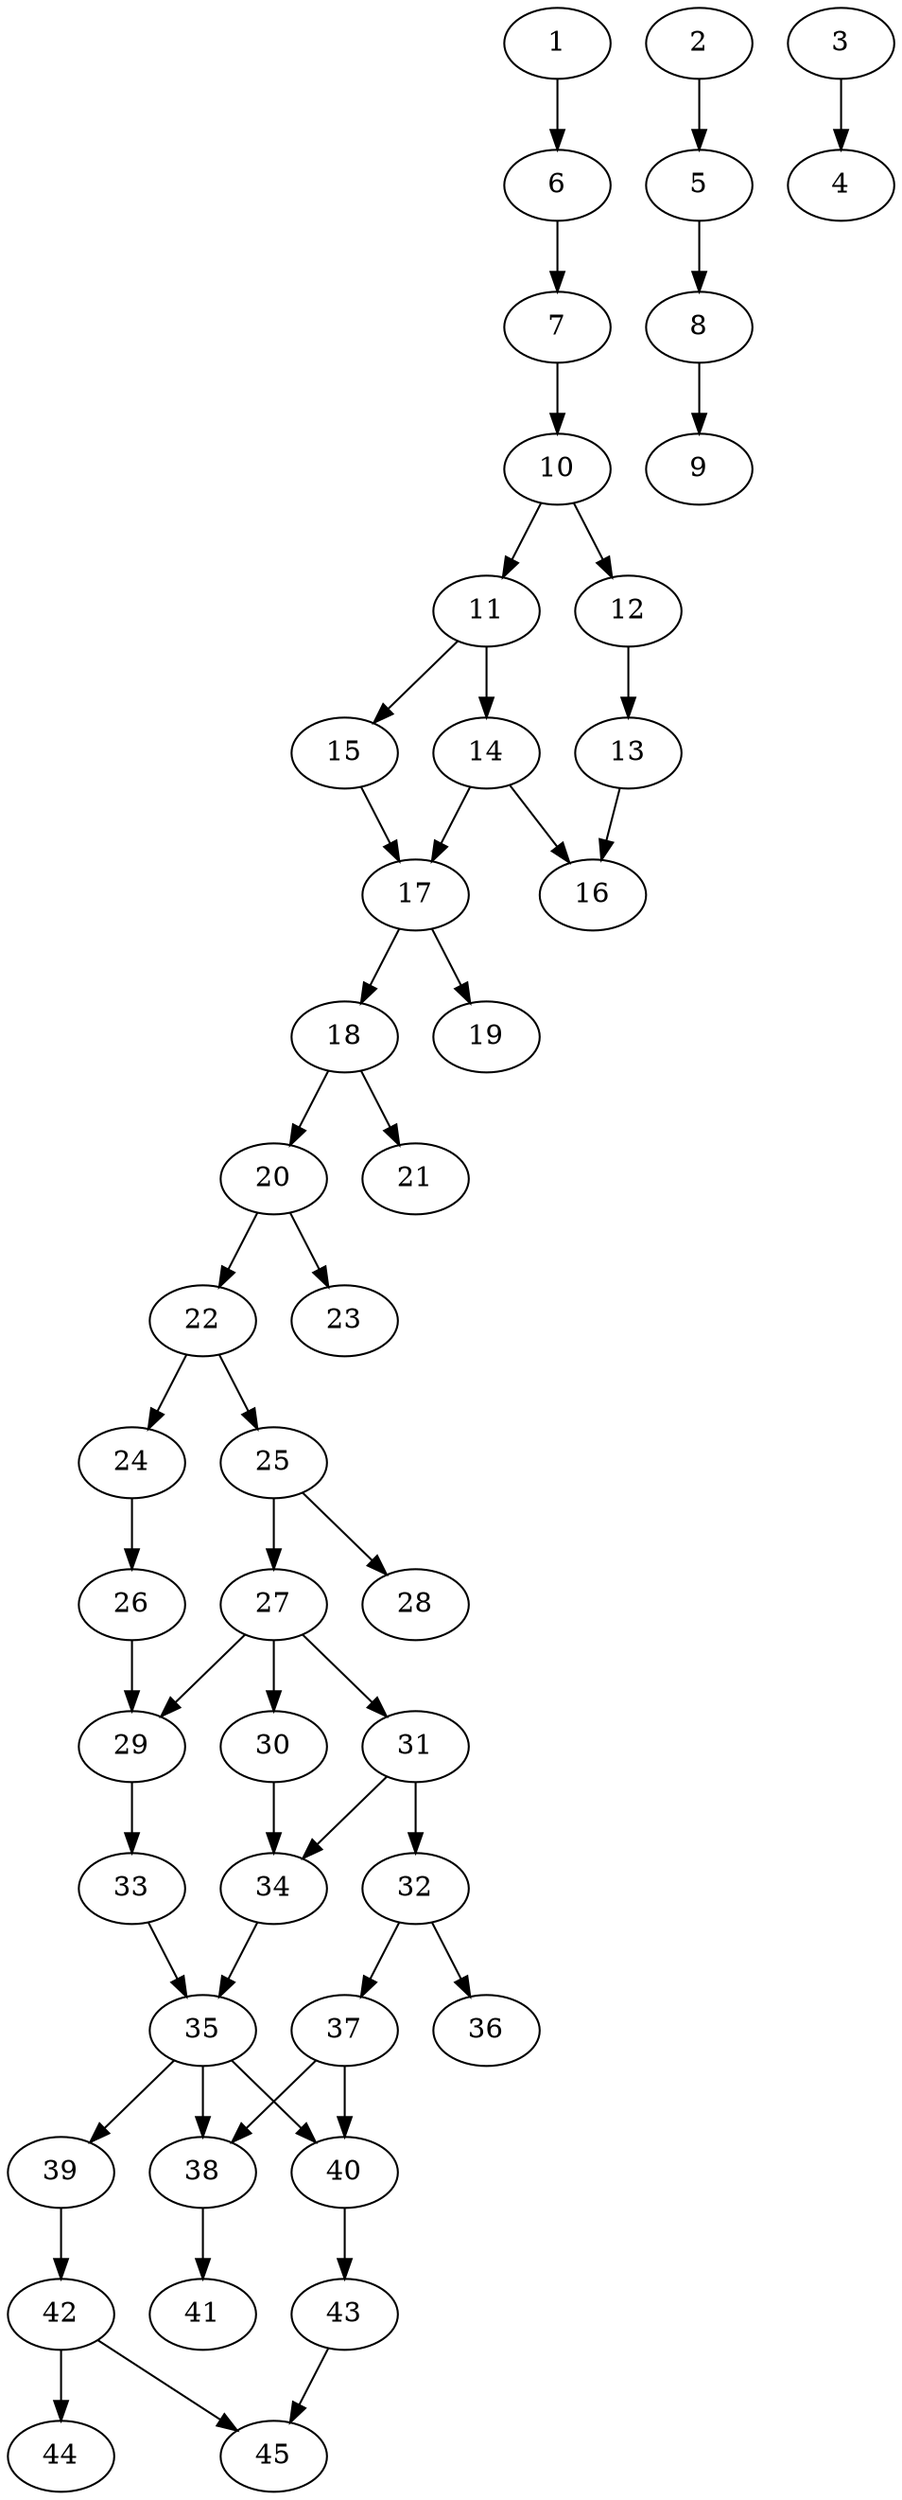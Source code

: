 // DAG automatically generated by daggen at Thu Oct  3 14:07:23 2019
// ./daggen --dot -n 45 --ccr 0.5 --fat 0.3 --regular 0.7 --density 0.5 --mindata 5242880 --maxdata 52428800 
digraph G {
  1 [size="27594752", alpha="0.10", expect_size="13797376"] 
  1 -> 6 [size ="13797376"]
  2 [size="24565760", alpha="0.15", expect_size="12282880"] 
  2 -> 5 [size ="12282880"]
  3 [size="27293696", alpha="0.02", expect_size="13646848"] 
  3 -> 4 [size ="13646848"]
  4 [size="72370176", alpha="0.01", expect_size="36185088"] 
  5 [size="43513856", alpha="0.11", expect_size="21756928"] 
  5 -> 8 [size ="21756928"]
  6 [size="80373760", alpha="0.14", expect_size="40186880"] 
  6 -> 7 [size ="40186880"]
  7 [size="35588096", alpha="0.18", expect_size="17794048"] 
  7 -> 10 [size ="17794048"]
  8 [size="69842944", alpha="0.02", expect_size="34921472"] 
  8 -> 9 [size ="34921472"]
  9 [size="69613568", alpha="0.20", expect_size="34806784"] 
  10 [size="61263872", alpha="0.13", expect_size="30631936"] 
  10 -> 11 [size ="30631936"]
  10 -> 12 [size ="30631936"]
  11 [size="22257664", alpha="0.02", expect_size="11128832"] 
  11 -> 14 [size ="11128832"]
  11 -> 15 [size ="11128832"]
  12 [size="69072896", alpha="0.09", expect_size="34536448"] 
  12 -> 13 [size ="34536448"]
  13 [size="45142016", alpha="0.06", expect_size="22571008"] 
  13 -> 16 [size ="22571008"]
  14 [size="53587968", alpha="0.05", expect_size="26793984"] 
  14 -> 16 [size ="26793984"]
  14 -> 17 [size ="26793984"]
  15 [size="56066048", alpha="0.00", expect_size="28033024"] 
  15 -> 17 [size ="28033024"]
  16 [size="14901248", alpha="0.03", expect_size="7450624"] 
  17 [size="82280448", alpha="0.08", expect_size="41140224"] 
  17 -> 18 [size ="41140224"]
  17 -> 19 [size ="41140224"]
  18 [size="71837696", alpha="0.00", expect_size="35918848"] 
  18 -> 20 [size ="35918848"]
  18 -> 21 [size ="35918848"]
  19 [size="83206144", alpha="0.07", expect_size="41603072"] 
  20 [size="82978816", alpha="0.06", expect_size="41489408"] 
  20 -> 22 [size ="41489408"]
  20 -> 23 [size ="41489408"]
  21 [size="49895424", alpha="0.08", expect_size="24947712"] 
  22 [size="60934144", alpha="0.13", expect_size="30467072"] 
  22 -> 24 [size ="30467072"]
  22 -> 25 [size ="30467072"]
  23 [size="101533696", alpha="0.01", expect_size="50766848"] 
  24 [size="36290560", alpha="0.03", expect_size="18145280"] 
  24 -> 26 [size ="18145280"]
  25 [size="59914240", alpha="0.12", expect_size="29957120"] 
  25 -> 27 [size ="29957120"]
  25 -> 28 [size ="29957120"]
  26 [size="61968384", alpha="0.15", expect_size="30984192"] 
  26 -> 29 [size ="30984192"]
  27 [size="77838336", alpha="0.04", expect_size="38919168"] 
  27 -> 29 [size ="38919168"]
  27 -> 30 [size ="38919168"]
  27 -> 31 [size ="38919168"]
  28 [size="21280768", alpha="0.05", expect_size="10640384"] 
  29 [size="23214080", alpha="0.19", expect_size="11607040"] 
  29 -> 33 [size ="11607040"]
  30 [size="58497024", alpha="0.04", expect_size="29248512"] 
  30 -> 34 [size ="29248512"]
  31 [size="86067200", alpha="0.11", expect_size="43033600"] 
  31 -> 32 [size ="43033600"]
  31 -> 34 [size ="43033600"]
  32 [size="28661760", alpha="0.11", expect_size="14330880"] 
  32 -> 36 [size ="14330880"]
  32 -> 37 [size ="14330880"]
  33 [size="89104384", alpha="0.17", expect_size="44552192"] 
  33 -> 35 [size ="44552192"]
  34 [size="95461376", alpha="0.14", expect_size="47730688"] 
  34 -> 35 [size ="47730688"]
  35 [size="15247360", alpha="0.19", expect_size="7623680"] 
  35 -> 38 [size ="7623680"]
  35 -> 39 [size ="7623680"]
  35 -> 40 [size ="7623680"]
  36 [size="70234112", alpha="0.06", expect_size="35117056"] 
  37 [size="47194112", alpha="0.08", expect_size="23597056"] 
  37 -> 38 [size ="23597056"]
  37 -> 40 [size ="23597056"]
  38 [size="65607680", alpha="0.03", expect_size="32803840"] 
  38 -> 41 [size ="32803840"]
  39 [size="90458112", alpha="0.13", expect_size="45229056"] 
  39 -> 42 [size ="45229056"]
  40 [size="86505472", alpha="0.18", expect_size="43252736"] 
  40 -> 43 [size ="43252736"]
  41 [size="104527872", alpha="0.12", expect_size="52263936"] 
  42 [size="61925376", alpha="0.17", expect_size="30962688"] 
  42 -> 44 [size ="30962688"]
  42 -> 45 [size ="30962688"]
  43 [size="17287168", alpha="0.01", expect_size="8643584"] 
  43 -> 45 [size ="8643584"]
  44 [size="99641344", alpha="0.11", expect_size="49820672"] 
  45 [size="68978688", alpha="0.11", expect_size="34489344"] 
}
